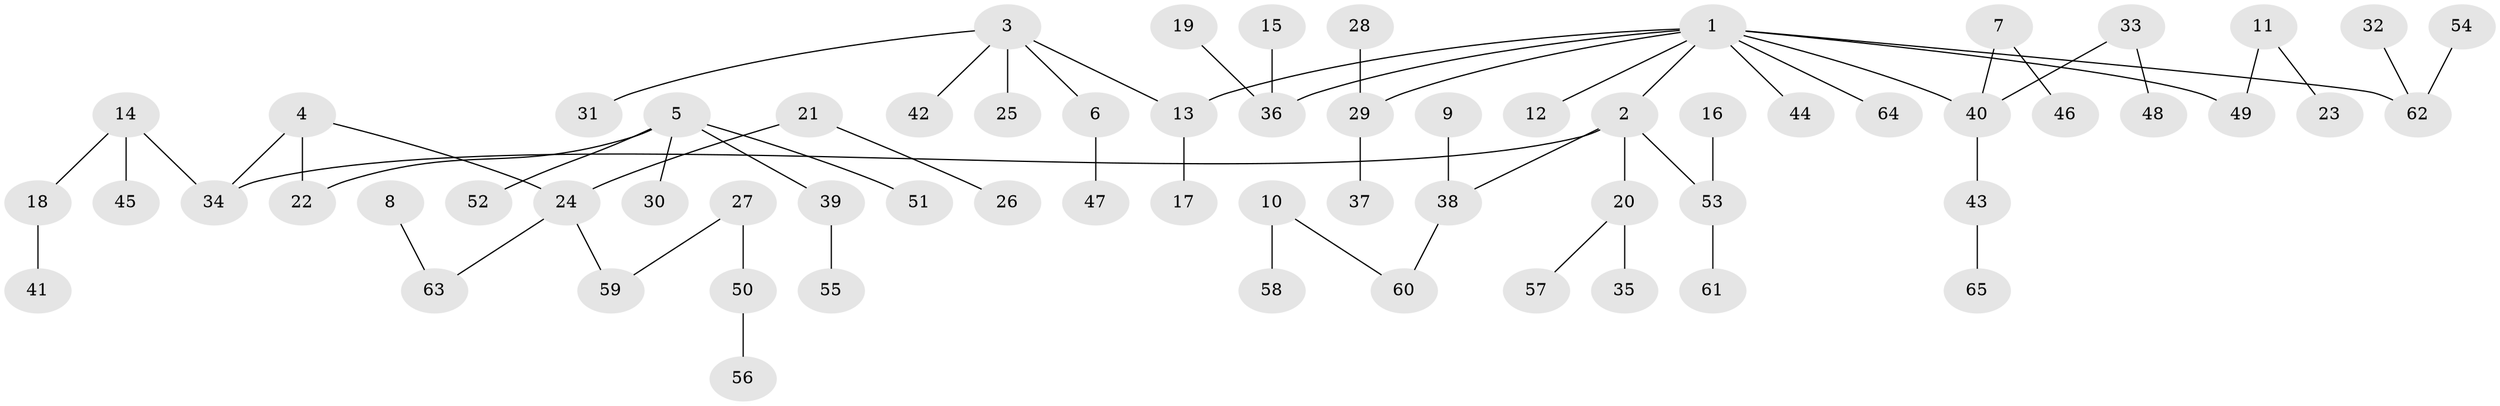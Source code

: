 // original degree distribution, {6: 0.03076923076923077, 4: 0.07692307692307693, 3: 0.14615384615384616, 5: 0.023076923076923078, 1: 0.5076923076923077, 2: 0.2153846153846154}
// Generated by graph-tools (version 1.1) at 2025/37/03/04/25 23:37:23]
// undirected, 65 vertices, 64 edges
graph export_dot {
  node [color=gray90,style=filled];
  1;
  2;
  3;
  4;
  5;
  6;
  7;
  8;
  9;
  10;
  11;
  12;
  13;
  14;
  15;
  16;
  17;
  18;
  19;
  20;
  21;
  22;
  23;
  24;
  25;
  26;
  27;
  28;
  29;
  30;
  31;
  32;
  33;
  34;
  35;
  36;
  37;
  38;
  39;
  40;
  41;
  42;
  43;
  44;
  45;
  46;
  47;
  48;
  49;
  50;
  51;
  52;
  53;
  54;
  55;
  56;
  57;
  58;
  59;
  60;
  61;
  62;
  63;
  64;
  65;
  1 -- 2 [weight=1.0];
  1 -- 12 [weight=1.0];
  1 -- 13 [weight=1.0];
  1 -- 29 [weight=1.0];
  1 -- 36 [weight=1.0];
  1 -- 40 [weight=1.0];
  1 -- 44 [weight=1.0];
  1 -- 49 [weight=1.0];
  1 -- 62 [weight=1.0];
  1 -- 64 [weight=1.0];
  2 -- 20 [weight=1.0];
  2 -- 34 [weight=1.0];
  2 -- 38 [weight=1.0];
  2 -- 53 [weight=1.0];
  3 -- 6 [weight=1.0];
  3 -- 13 [weight=1.0];
  3 -- 25 [weight=1.0];
  3 -- 31 [weight=1.0];
  3 -- 42 [weight=1.0];
  4 -- 22 [weight=1.0];
  4 -- 24 [weight=1.0];
  4 -- 34 [weight=1.0];
  5 -- 22 [weight=1.0];
  5 -- 30 [weight=1.0];
  5 -- 39 [weight=1.0];
  5 -- 51 [weight=1.0];
  5 -- 52 [weight=1.0];
  6 -- 47 [weight=1.0];
  7 -- 40 [weight=1.0];
  7 -- 46 [weight=1.0];
  8 -- 63 [weight=1.0];
  9 -- 38 [weight=1.0];
  10 -- 58 [weight=1.0];
  10 -- 60 [weight=1.0];
  11 -- 23 [weight=1.0];
  11 -- 49 [weight=1.0];
  13 -- 17 [weight=1.0];
  14 -- 18 [weight=1.0];
  14 -- 34 [weight=1.0];
  14 -- 45 [weight=1.0];
  15 -- 36 [weight=1.0];
  16 -- 53 [weight=1.0];
  18 -- 41 [weight=1.0];
  19 -- 36 [weight=1.0];
  20 -- 35 [weight=1.0];
  20 -- 57 [weight=1.0];
  21 -- 24 [weight=1.0];
  21 -- 26 [weight=1.0];
  24 -- 59 [weight=1.0];
  24 -- 63 [weight=1.0];
  27 -- 50 [weight=1.0];
  27 -- 59 [weight=1.0];
  28 -- 29 [weight=1.0];
  29 -- 37 [weight=1.0];
  32 -- 62 [weight=1.0];
  33 -- 40 [weight=1.0];
  33 -- 48 [weight=1.0];
  38 -- 60 [weight=1.0];
  39 -- 55 [weight=1.0];
  40 -- 43 [weight=1.0];
  43 -- 65 [weight=1.0];
  50 -- 56 [weight=1.0];
  53 -- 61 [weight=1.0];
  54 -- 62 [weight=1.0];
}
